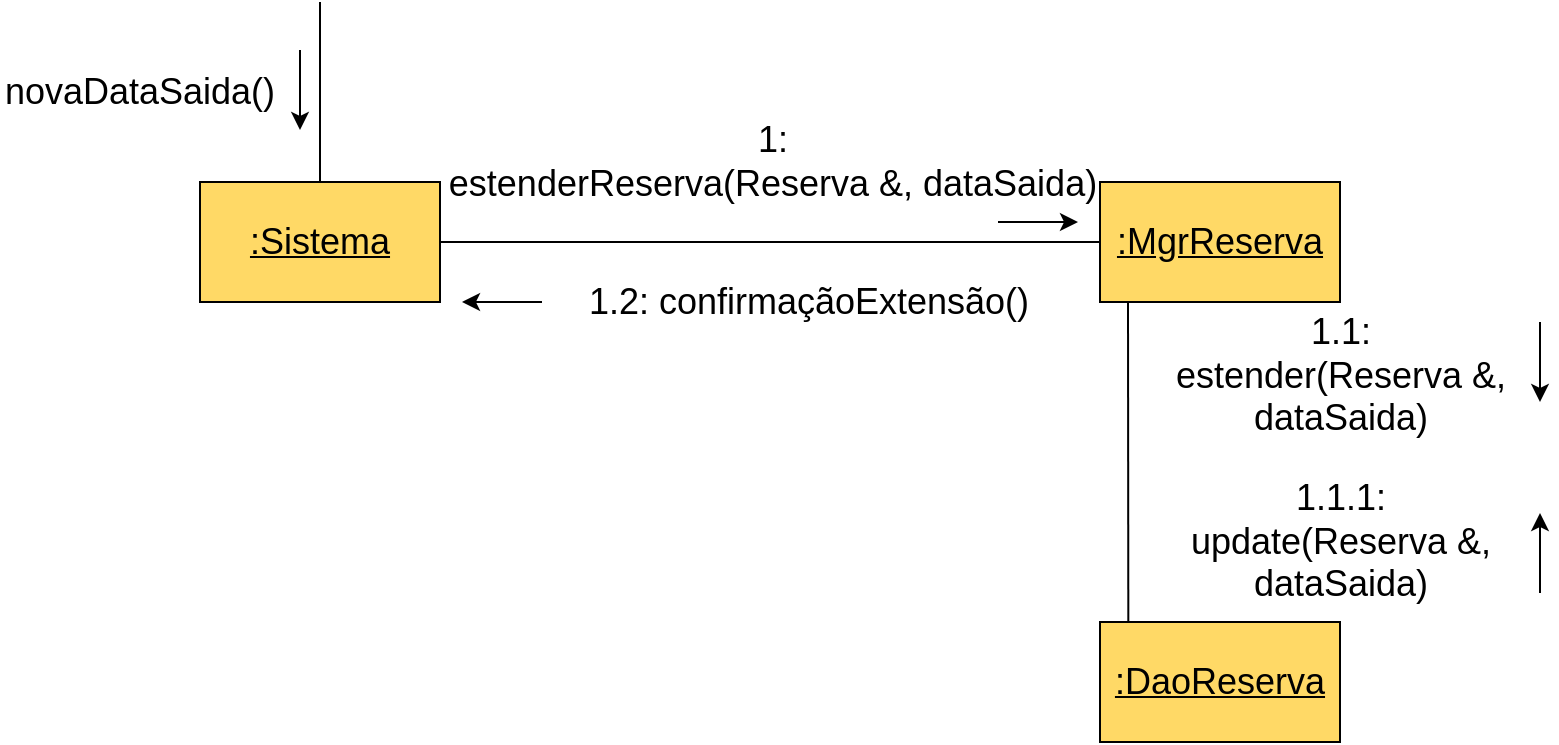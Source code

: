 <mxfile version="20.0.1" type="github">
  <diagram id="JcB4AoaDVqTouLbzVeP7" name="Page-1">
    <mxGraphModel dx="1422" dy="696" grid="1" gridSize="10" guides="1" tooltips="1" connect="1" arrows="1" fold="1" page="1" pageScale="1" pageWidth="827" pageHeight="1169" math="0" shadow="0">
      <root>
        <mxCell id="0" />
        <mxCell id="1" parent="0" />
        <mxCell id="PZwyBw9NTPZkteaLEXmc-1" value="&lt;font style=&quot;font-size: 18px;&quot;&gt;&lt;u&gt;:Sistema&lt;/u&gt;&lt;/font&gt;" style="rounded=0;whiteSpace=wrap;html=1;fillColor=#FFD966;" vertex="1" parent="1">
          <mxGeometry x="120" y="360" width="120" height="60" as="geometry" />
        </mxCell>
        <mxCell id="PZwyBw9NTPZkteaLEXmc-2" value="&lt;font style=&quot;font-size: 18px;&quot;&gt;&lt;u&gt;:MgrReserva&lt;/u&gt;&lt;/font&gt;" style="rounded=0;whiteSpace=wrap;html=1;fillColor=#FFD966;" vertex="1" parent="1">
          <mxGeometry x="570" y="360" width="120" height="60" as="geometry" />
        </mxCell>
        <mxCell id="PZwyBw9NTPZkteaLEXmc-3" value="&lt;font style=&quot;font-size: 18px;&quot;&gt;&lt;u&gt;:DaoReserva&lt;/u&gt;&lt;/font&gt;" style="rounded=0;whiteSpace=wrap;html=1;fillColor=#FFD966;" vertex="1" parent="1">
          <mxGeometry x="570" y="580" width="120" height="60" as="geometry" />
        </mxCell>
        <mxCell id="PZwyBw9NTPZkteaLEXmc-4" value="" style="endArrow=none;html=1;rounded=0;fontSize=18;exitX=0.5;exitY=0;exitDx=0;exitDy=0;" edge="1" parent="1" source="PZwyBw9NTPZkteaLEXmc-1">
          <mxGeometry width="50" height="50" relative="1" as="geometry">
            <mxPoint x="170" y="330" as="sourcePoint" />
            <mxPoint x="180" y="270" as="targetPoint" />
          </mxGeometry>
        </mxCell>
        <mxCell id="PZwyBw9NTPZkteaLEXmc-5" value="novaDataSaida()" style="text;html=1;strokeColor=none;fillColor=none;align=center;verticalAlign=middle;whiteSpace=wrap;rounded=0;fontSize=18;" vertex="1" parent="1">
          <mxGeometry x="20" y="300" width="140" height="30" as="geometry" />
        </mxCell>
        <mxCell id="PZwyBw9NTPZkteaLEXmc-6" value="" style="endArrow=none;html=1;rounded=0;fontSize=18;exitX=1;exitY=0.5;exitDx=0;exitDy=0;entryX=0;entryY=0.5;entryDx=0;entryDy=0;" edge="1" parent="1" source="PZwyBw9NTPZkteaLEXmc-1" target="PZwyBw9NTPZkteaLEXmc-2">
          <mxGeometry width="50" height="50" relative="1" as="geometry">
            <mxPoint x="380" y="420" as="sourcePoint" />
            <mxPoint x="380" y="330" as="targetPoint" />
          </mxGeometry>
        </mxCell>
        <mxCell id="PZwyBw9NTPZkteaLEXmc-7" value="" style="endArrow=none;html=1;rounded=0;fontSize=18;entryX=0.118;entryY=-0.002;entryDx=0;entryDy=0;entryPerimeter=0;" edge="1" parent="1" target="PZwyBw9NTPZkteaLEXmc-3">
          <mxGeometry width="50" height="50" relative="1" as="geometry">
            <mxPoint x="584" y="420" as="sourcePoint" />
            <mxPoint x="610" y="710" as="targetPoint" />
          </mxGeometry>
        </mxCell>
        <mxCell id="PZwyBw9NTPZkteaLEXmc-8" value="1.1: &lt;br&gt;estender(Reserva &amp;amp;, dataSaida)" style="text;html=1;strokeColor=none;fillColor=none;align=center;verticalAlign=middle;whiteSpace=wrap;rounded=0;fontSize=18;" vertex="1" parent="1">
          <mxGeometry x="590" y="430" width="201" height="53" as="geometry" />
        </mxCell>
        <mxCell id="PZwyBw9NTPZkteaLEXmc-9" value="1.2: confirmaçãoExtensão()" style="text;html=1;strokeColor=none;fillColor=none;align=center;verticalAlign=middle;whiteSpace=wrap;rounded=0;fontSize=18;" vertex="1" parent="1">
          <mxGeometry x="300" y="400" width="249" height="40" as="geometry" />
        </mxCell>
        <mxCell id="PZwyBw9NTPZkteaLEXmc-10" value="" style="endArrow=classic;html=1;rounded=0;fontSize=18;" edge="1" parent="1">
          <mxGeometry width="50" height="50" relative="1" as="geometry">
            <mxPoint x="170" y="294" as="sourcePoint" />
            <mxPoint x="170" y="334" as="targetPoint" />
          </mxGeometry>
        </mxCell>
        <mxCell id="PZwyBw9NTPZkteaLEXmc-11" value="" style="endArrow=none;html=1;rounded=0;fontSize=18;startArrow=classic;startFill=1;endFill=0;" edge="1" parent="1">
          <mxGeometry width="50" height="50" relative="1" as="geometry">
            <mxPoint x="251" y="420" as="sourcePoint" />
            <mxPoint x="291" y="420" as="targetPoint" />
          </mxGeometry>
        </mxCell>
        <mxCell id="PZwyBw9NTPZkteaLEXmc-12" value="" style="endArrow=classic;html=1;rounded=0;fontSize=18;" edge="1" parent="1">
          <mxGeometry width="50" height="50" relative="1" as="geometry">
            <mxPoint x="790" y="430" as="sourcePoint" />
            <mxPoint x="790" y="470" as="targetPoint" />
          </mxGeometry>
        </mxCell>
        <mxCell id="PZwyBw9NTPZkteaLEXmc-13" value="" style="endArrow=none;html=1;rounded=0;fontSize=18;startArrow=classic;startFill=1;endFill=0;" edge="1" parent="1">
          <mxGeometry width="50" height="50" relative="1" as="geometry">
            <mxPoint x="790" y="525.5" as="sourcePoint" />
            <mxPoint x="790" y="565.5" as="targetPoint" />
          </mxGeometry>
        </mxCell>
        <mxCell id="PZwyBw9NTPZkteaLEXmc-14" value="1: &lt;br&gt;estenderReserva(Reserva &amp;amp;, dataSaida)" style="text;html=1;strokeColor=none;fillColor=none;align=center;verticalAlign=middle;whiteSpace=wrap;rounded=0;fontSize=18;" vertex="1" parent="1">
          <mxGeometry x="240" y="330" width="332.5" height="40" as="geometry" />
        </mxCell>
        <mxCell id="PZwyBw9NTPZkteaLEXmc-15" value="" style="endArrow=classic;html=1;rounded=0;fontSize=18;" edge="1" parent="1">
          <mxGeometry width="50" height="50" relative="1" as="geometry">
            <mxPoint x="519" y="380" as="sourcePoint" />
            <mxPoint x="559" y="380" as="targetPoint" />
          </mxGeometry>
        </mxCell>
        <mxCell id="PZwyBw9NTPZkteaLEXmc-16" value="1.1.1: &lt;br&gt;update(Reserva &amp;amp;, dataSaida)" style="text;html=1;strokeColor=none;fillColor=none;align=center;verticalAlign=middle;whiteSpace=wrap;rounded=0;fontSize=18;" vertex="1" parent="1">
          <mxGeometry x="586" y="510" width="209" height="60" as="geometry" />
        </mxCell>
      </root>
    </mxGraphModel>
  </diagram>
</mxfile>
